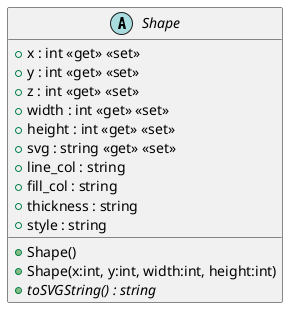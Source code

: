 @startuml
abstract class Shape {
    + x : int <<get>> <<set>>
    + y : int <<get>> <<set>>
    + z : int <<get>> <<set>>
    + width : int <<get>> <<set>>
    + height : int <<get>> <<set>>
    + svg : string <<get>> <<set>>
    + line_col : string
    + fill_col : string
    + thickness : string
    + style : string
    + Shape()
    + Shape(x:int, y:int, width:int, height:int)
    + {abstract} toSVGString() : string
}
@enduml
